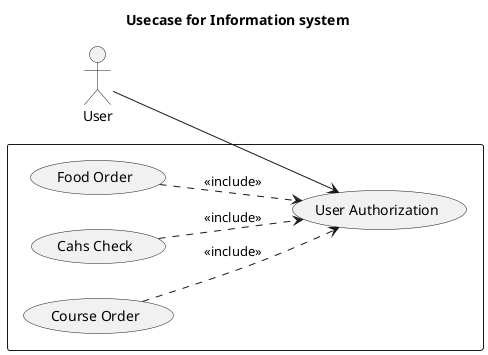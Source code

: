 @startuml 
title Usecase for Information system
left to right direction
skinparam packageStyle rect

actor User

rectangle {
  User --> (User Authorization)
  (Food Order) ..> (User Authorization) : <<include>>
  (Cahs Check) ..> (User Authorization) : <<include>>
  (Course Order) ..> (User Authorization) : <<include>>
}
@enduml

